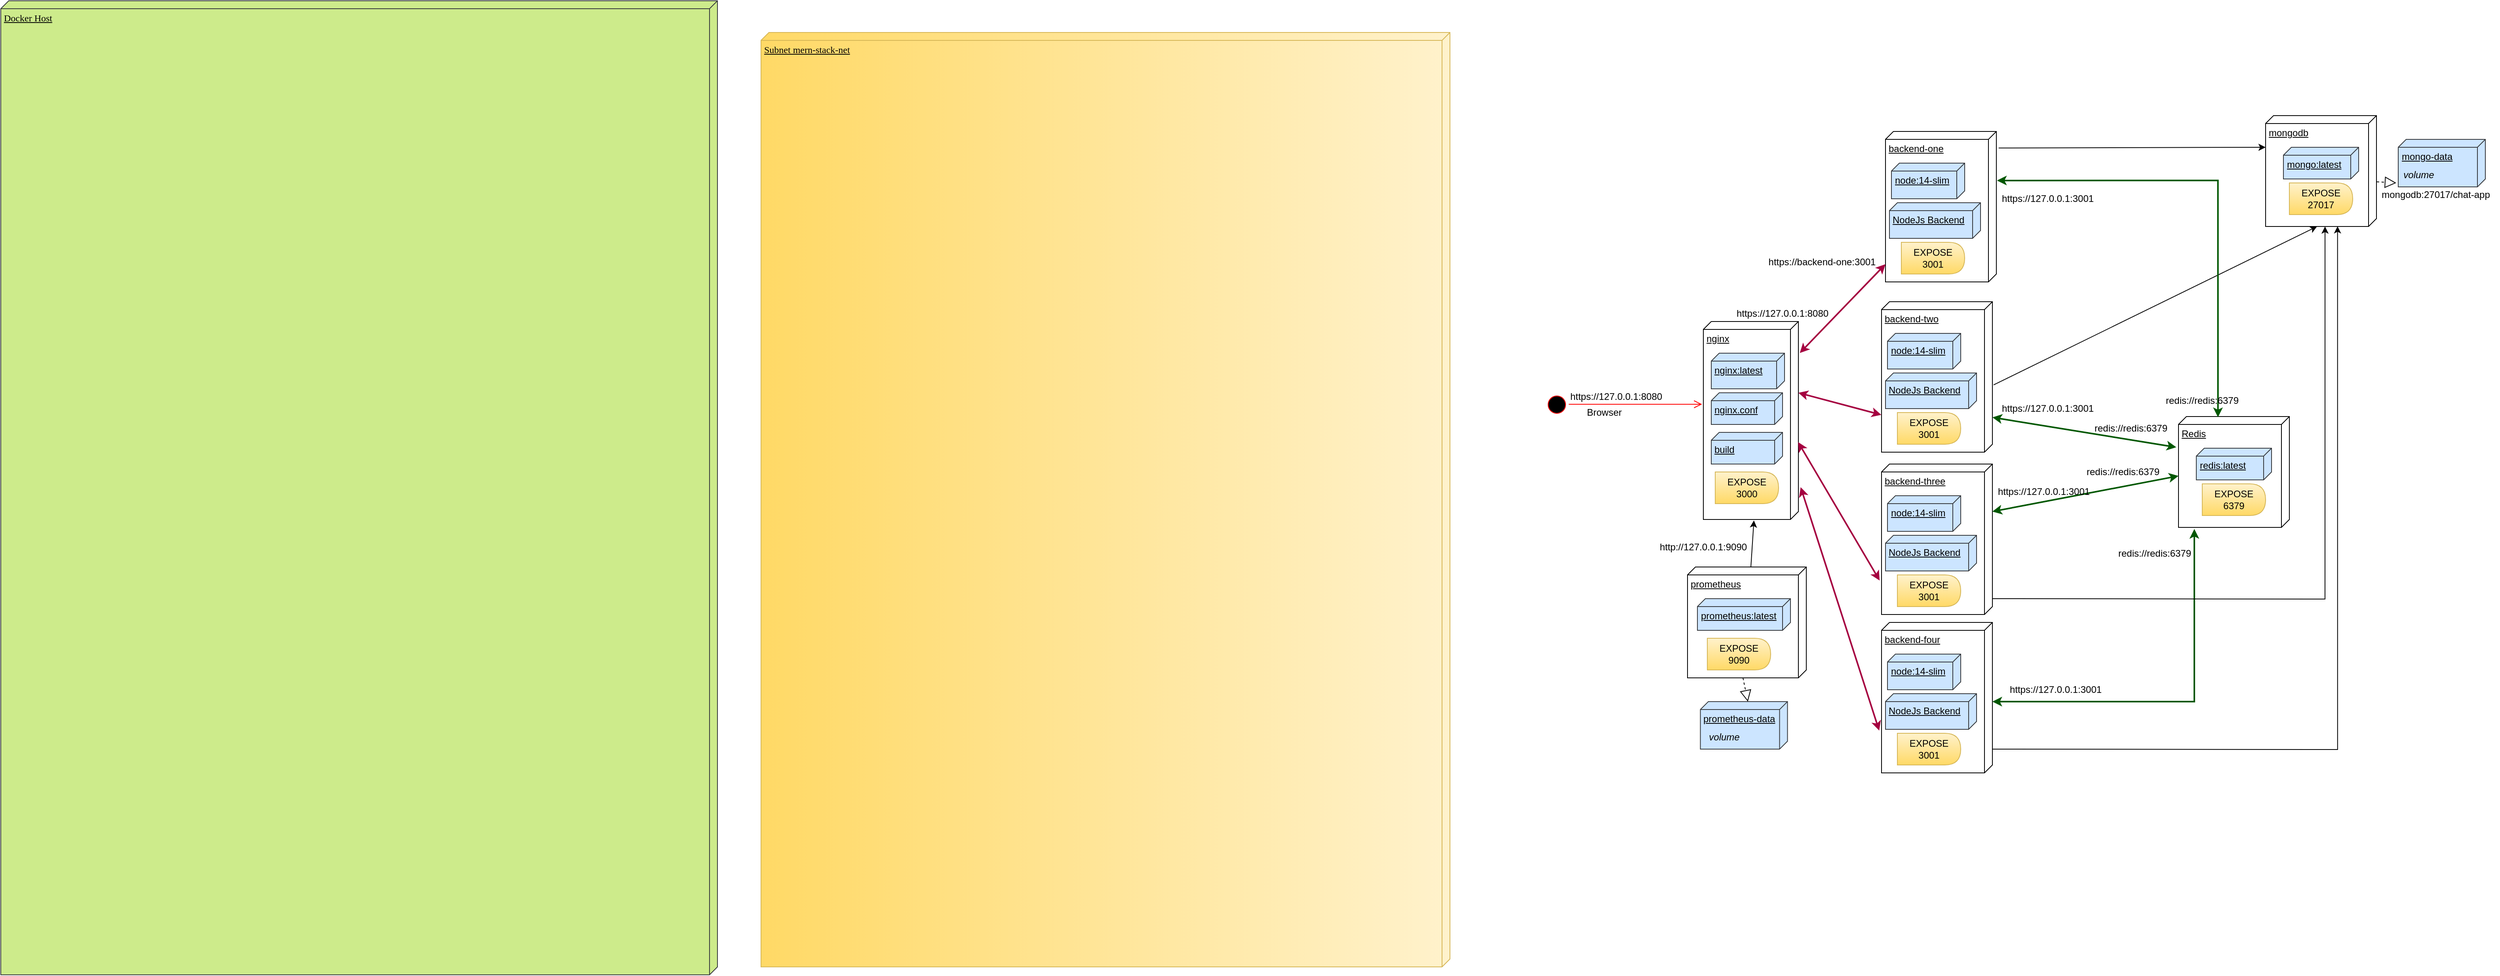 <mxfile version="20.7.4" type="github">
  <diagram name="Page-1" id="5f0bae14-7c28-e335-631c-24af17079c00">
    <mxGraphModel dx="3666" dy="1656" grid="1" gridSize="10" guides="1" tooltips="1" connect="1" arrows="1" fold="1" page="1" pageScale="1" pageWidth="1100" pageHeight="850" background="none" math="0" shadow="0">
      <root>
        <mxCell id="0" />
        <mxCell id="1" parent="0" />
        <mxCell id="39150e848f15840c-1" value="Docker Host" style="verticalAlign=top;align=left;spacingTop=8;spacingLeft=2;spacingRight=12;shape=cube;size=10;direction=south;fontStyle=4;html=1;rounded=0;shadow=0;comic=0;labelBackgroundColor=none;strokeWidth=1;fontFamily=Verdana;fontSize=12;fillColor=#cdeb8b;strokeColor=#36393d;" parent="1" vertex="1">
          <mxGeometry x="-1990" y="-305" width="905" height="1230" as="geometry" />
        </mxCell>
        <mxCell id="spupHWkrMuhrxoyX3Kec-63" value="Subnet mern-stack-net" style="verticalAlign=top;align=left;spacingTop=8;spacingLeft=2;spacingRight=12;shape=cube;size=10;direction=south;fontStyle=4;html=1;rounded=0;shadow=0;comic=0;labelBackgroundColor=none;strokeWidth=1;fontFamily=Verdana;fontSize=12;fillColor=#fff2cc;strokeColor=#d6b656;gradientColor=#ffd966;" parent="1" vertex="1">
          <mxGeometry x="-1030" y="-265" width="870" height="1180" as="geometry" />
        </mxCell>
        <mxCell id="spupHWkrMuhrxoyX3Kec-8" value="prometheus" style="verticalAlign=top;align=left;spacingTop=8;spacingLeft=2;spacingRight=12;shape=cube;size=10;direction=south;fontStyle=4;html=1;" parent="1" vertex="1">
          <mxGeometry x="140" y="410" width="150" height="140" as="geometry" />
        </mxCell>
        <mxCell id="spupHWkrMuhrxoyX3Kec-10" value="backend-one" style="verticalAlign=top;align=left;spacingTop=8;spacingLeft=2;spacingRight=12;shape=cube;size=10;direction=south;fontStyle=4;html=1;" parent="1" vertex="1">
          <mxGeometry x="390" y="-140" width="140" height="190" as="geometry" />
        </mxCell>
        <mxCell id="spupHWkrMuhrxoyX3Kec-11" value="nginx" style="verticalAlign=top;align=left;spacingTop=8;spacingLeft=2;spacingRight=12;shape=cube;size=10;direction=south;fontStyle=4;html=1;" parent="1" vertex="1">
          <mxGeometry x="160" y="100" width="120" height="250" as="geometry" />
        </mxCell>
        <mxCell id="spupHWkrMuhrxoyX3Kec-16" value="node:14-slim" style="verticalAlign=top;align=left;spacingTop=8;spacingLeft=2;spacingRight=12;shape=cube;size=10;direction=south;fontStyle=4;html=1;fillColor=#cce5ff;strokeColor=#36393d;" parent="1" vertex="1">
          <mxGeometry x="397.5" y="-100" width="92.5" height="45" as="geometry" />
        </mxCell>
        <mxCell id="spupHWkrMuhrxoyX3Kec-17" value="prometheus:latest" style="verticalAlign=top;align=left;spacingTop=8;spacingLeft=2;spacingRight=12;shape=cube;size=10;direction=south;fontStyle=4;html=1;fillColor=#cce5ff;strokeColor=#36393d;" parent="1" vertex="1">
          <mxGeometry x="152.5" y="450" width="117.5" height="40" as="geometry" />
        </mxCell>
        <mxCell id="spupHWkrMuhrxoyX3Kec-26" value="prometheus-data" style="verticalAlign=top;align=left;spacingTop=8;spacingLeft=2;spacingRight=12;shape=cube;size=10;direction=south;fontStyle=4;html=1;fillColor=#cce5ff;strokeColor=#36393d;" parent="1" vertex="1">
          <mxGeometry x="156.25" y="580" width="110" height="60" as="geometry" />
        </mxCell>
        <mxCell id="spupHWkrMuhrxoyX3Kec-27" value="&lt;i&gt;volume&lt;/i&gt;" style="text;html=1;resizable=0;autosize=1;align=center;verticalAlign=middle;points=[];fillColor=none;strokeColor=none;rounded=0;" parent="1" vertex="1">
          <mxGeometry x="156.25" y="610" width="60" height="30" as="geometry" />
        </mxCell>
        <mxCell id="spupHWkrMuhrxoyX3Kec-31" value="NodeJs Backend" style="verticalAlign=top;align=left;spacingTop=8;spacingLeft=2;spacingRight=12;shape=cube;size=10;direction=south;fontStyle=4;html=1;fillColor=#cce5ff;strokeColor=#36393d;" parent="1" vertex="1">
          <mxGeometry x="395" y="-50" width="115" height="45" as="geometry" />
        </mxCell>
        <mxCell id="spupHWkrMuhrxoyX3Kec-32" value="nginx:latest" style="verticalAlign=top;align=left;spacingTop=8;spacingLeft=2;spacingRight=12;shape=cube;size=10;direction=south;fontStyle=4;html=1;fillColor=#cce5ff;strokeColor=#36393d;" parent="1" vertex="1">
          <mxGeometry x="170" y="140" width="92.5" height="45" as="geometry" />
        </mxCell>
        <mxCell id="spupHWkrMuhrxoyX3Kec-33" value="nginx.conf" style="verticalAlign=top;align=left;spacingTop=8;spacingLeft=2;spacingRight=12;shape=cube;size=10;direction=south;fontStyle=4;html=1;fillColor=#cce5ff;strokeColor=#36393d;" parent="1" vertex="1">
          <mxGeometry x="170" y="190" width="90" height="40" as="geometry" />
        </mxCell>
        <mxCell id="spupHWkrMuhrxoyX3Kec-35" value="EXPOSE&lt;br&gt;3000" style="shape=delay;whiteSpace=wrap;html=1;gradientDirection=south;fillColor=#fff2cc;gradientColor=#ffd966;strokeColor=#d6b656;" parent="1" vertex="1">
          <mxGeometry x="175" y="290" width="80" height="40" as="geometry" />
        </mxCell>
        <mxCell id="spupHWkrMuhrxoyX3Kec-36" value="EXPOSE&lt;br&gt;3001" style="shape=delay;whiteSpace=wrap;html=1;gradientDirection=south;fillColor=#fff2cc;gradientColor=#ffd966;strokeColor=#d6b656;" parent="1" vertex="1">
          <mxGeometry x="410" width="80" height="40" as="geometry" />
        </mxCell>
        <mxCell id="spupHWkrMuhrxoyX3Kec-38" value="EXPOSE&lt;br&gt;9090" style="shape=delay;whiteSpace=wrap;html=1;gradientDirection=south;fillColor=#fff2cc;gradientColor=#ffd966;strokeColor=#d6b656;" parent="1" vertex="1">
          <mxGeometry x="165" y="500" width="80" height="40" as="geometry" />
        </mxCell>
        <mxCell id="spupHWkrMuhrxoyX3Kec-43" value="" style="endArrow=block;dashed=1;endFill=0;endSize=12;html=1;rounded=0;entryX=0;entryY=0;entryDx=0;entryDy=50;entryPerimeter=0;exitX=0;exitY=0;exitDx=140;exitDy=80;exitPerimeter=0;" parent="1" source="spupHWkrMuhrxoyX3Kec-8" target="spupHWkrMuhrxoyX3Kec-26" edge="1">
          <mxGeometry width="160" relative="1" as="geometry">
            <mxPoint x="300" y="440" as="sourcePoint" />
            <mxPoint x="460" y="440" as="targetPoint" />
          </mxGeometry>
        </mxCell>
        <mxCell id="spupHWkrMuhrxoyX3Kec-58" value="" style="endArrow=classic;html=1;rounded=0;exitX=0;exitY=0;exitDx=0;exitDy=70;exitPerimeter=0;entryX=1.005;entryY=0.468;entryDx=0;entryDy=0;entryPerimeter=0;" parent="1" source="spupHWkrMuhrxoyX3Kec-8" target="spupHWkrMuhrxoyX3Kec-11" edge="1">
          <mxGeometry width="50" height="50" relative="1" as="geometry">
            <mxPoint x="540" y="430" as="sourcePoint" />
            <mxPoint x="590" y="380" as="targetPoint" />
            <Array as="points" />
          </mxGeometry>
        </mxCell>
        <mxCell id="spupHWkrMuhrxoyX3Kec-65" value="" style="ellipse;html=1;shape=startState;fillColor=#000000;strokeColor=#ff0000;" parent="1" vertex="1">
          <mxGeometry x="-40" y="190" width="30" height="30" as="geometry" />
        </mxCell>
        <mxCell id="spupHWkrMuhrxoyX3Kec-66" value="" style="edgeStyle=orthogonalEdgeStyle;html=1;verticalAlign=bottom;endArrow=open;endSize=8;strokeColor=#ff0000;rounded=0;entryX=0.418;entryY=1.014;entryDx=0;entryDy=0;entryPerimeter=0;" parent="1" source="spupHWkrMuhrxoyX3Kec-65" target="spupHWkrMuhrxoyX3Kec-11" edge="1">
          <mxGeometry relative="1" as="geometry">
            <mxPoint x="55" y="355" as="targetPoint" />
            <Array as="points">
              <mxPoint x="100" y="205" />
            </Array>
          </mxGeometry>
        </mxCell>
        <mxCell id="spupHWkrMuhrxoyX3Kec-67" value="https://127.0.0.1:8080" style="text;html=1;strokeColor=none;fillColor=none;align=center;verticalAlign=middle;whiteSpace=wrap;rounded=0;" parent="1" vertex="1">
          <mxGeometry y="180" width="100" height="30" as="geometry" />
        </mxCell>
        <mxCell id="spupHWkrMuhrxoyX3Kec-68" value="Browser" style="text;html=1;strokeColor=none;fillColor=none;align=center;verticalAlign=middle;whiteSpace=wrap;rounded=0;" parent="1" vertex="1">
          <mxGeometry x="-20" y="200" width="110" height="30" as="geometry" />
        </mxCell>
        <mxCell id="30hsQ5U3SM2WqxcuwSYf-2" value="build" style="verticalAlign=top;align=left;spacingTop=8;spacingLeft=2;spacingRight=12;shape=cube;size=10;direction=south;fontStyle=4;html=1;fillColor=#cce5ff;strokeColor=#36393d;" parent="1" vertex="1">
          <mxGeometry x="170" y="240" width="90" height="40" as="geometry" />
        </mxCell>
        <mxCell id="30hsQ5U3SM2WqxcuwSYf-4" value="http://127.0.0.1:9090" style="text;html=1;strokeColor=none;fillColor=none;align=center;verticalAlign=middle;whiteSpace=wrap;rounded=0;" parent="1" vertex="1">
          <mxGeometry x="110" y="370" width="100" height="30" as="geometry" />
        </mxCell>
        <mxCell id="30hsQ5U3SM2WqxcuwSYf-29" value="" style="endArrow=classic;startArrow=classic;html=1;rounded=0;exitX=0.837;exitY=-0.024;exitDx=0;exitDy=0;exitPerimeter=0;fillColor=#d80073;strokeColor=#A50040;strokeWidth=2;entryX=0.719;entryY=1.021;entryDx=0;entryDy=0;entryPerimeter=0;" parent="1" source="spupHWkrMuhrxoyX3Kec-11" target="30hsQ5U3SM2WqxcuwSYf-46" edge="1">
          <mxGeometry width="50" height="50" relative="1" as="geometry">
            <mxPoint x="330" y="450" as="sourcePoint" />
            <mxPoint x="390" y="570" as="targetPoint" />
          </mxGeometry>
        </mxCell>
        <mxCell id="30hsQ5U3SM2WqxcuwSYf-30" value="" style="endArrow=classic;startArrow=classic;html=1;rounded=0;entryX=0.774;entryY=1.017;entryDx=0;entryDy=0;exitX=0.609;exitY=0.003;exitDx=0;exitDy=0;exitPerimeter=0;fillColor=#d80073;strokeColor=#A50040;strokeWidth=2;entryPerimeter=0;" parent="1" source="spupHWkrMuhrxoyX3Kec-11" target="30hsQ5U3SM2WqxcuwSYf-61" edge="1">
          <mxGeometry width="50" height="50" relative="1" as="geometry">
            <mxPoint x="280" y="250" as="sourcePoint" />
            <mxPoint x="460" y="380" as="targetPoint" />
          </mxGeometry>
        </mxCell>
        <mxCell id="30hsQ5U3SM2WqxcuwSYf-31" value="" style="endArrow=classic;startArrow=classic;html=1;rounded=0;entryX=0.752;entryY=1.002;entryDx=0;entryDy=0;entryPerimeter=0;fillColor=#d80073;strokeColor=#A50040;strokeWidth=2;" parent="1" target="30hsQ5U3SM2WqxcuwSYf-34" edge="1">
          <mxGeometry width="50" height="50" relative="1" as="geometry">
            <mxPoint x="280" y="190" as="sourcePoint" />
            <mxPoint x="460" y="182.5" as="targetPoint" />
          </mxGeometry>
        </mxCell>
        <mxCell id="30hsQ5U3SM2WqxcuwSYf-32" value="" style="endArrow=classic;startArrow=classic;html=1;rounded=0;exitX=0.159;exitY=-0.015;exitDx=0;exitDy=0;exitPerimeter=0;fillColor=#d80073;strokeColor=#A50040;strokeWidth=2;" parent="1" source="spupHWkrMuhrxoyX3Kec-11" target="spupHWkrMuhrxoyX3Kec-10" edge="1">
          <mxGeometry width="50" height="50" relative="1" as="geometry">
            <mxPoint x="281.8" y="-120" as="sourcePoint" />
            <mxPoint x="460" y="-18.75" as="targetPoint" />
          </mxGeometry>
        </mxCell>
        <mxCell id="30hsQ5U3SM2WqxcuwSYf-33" value="mongodb" style="verticalAlign=top;align=left;spacingTop=8;spacingLeft=2;spacingRight=12;shape=cube;size=10;direction=south;fontStyle=4;html=1;" parent="1" vertex="1">
          <mxGeometry x="870" y="-160" width="140" height="140" as="geometry" />
        </mxCell>
        <mxCell id="30hsQ5U3SM2WqxcuwSYf-34" value="backend-two" style="verticalAlign=top;align=left;spacingTop=8;spacingLeft=2;spacingRight=12;shape=cube;size=10;direction=south;fontStyle=4;html=1;" parent="1" vertex="1">
          <mxGeometry x="385" y="75" width="140" height="190" as="geometry" />
        </mxCell>
        <mxCell id="30hsQ5U3SM2WqxcuwSYf-35" value="node:14-slim" style="verticalAlign=top;align=left;spacingTop=8;spacingLeft=2;spacingRight=12;shape=cube;size=10;direction=south;fontStyle=4;html=1;fillColor=#cce5ff;strokeColor=#36393d;" parent="1" vertex="1">
          <mxGeometry x="392.5" y="115" width="92.5" height="45" as="geometry" />
        </mxCell>
        <mxCell id="30hsQ5U3SM2WqxcuwSYf-36" value="mongo:latest" style="verticalAlign=top;align=left;spacingTop=8;spacingLeft=2;spacingRight=12;shape=cube;size=10;direction=south;fontStyle=4;html=1;fillColor=#cce5ff;strokeColor=#36393d;" parent="1" vertex="1">
          <mxGeometry x="892.5" y="-120" width="95" height="40" as="geometry" />
        </mxCell>
        <mxCell id="30hsQ5U3SM2WqxcuwSYf-37" value="mongo-data" style="verticalAlign=top;align=left;spacingTop=8;spacingLeft=2;spacingRight=12;shape=cube;size=10;direction=south;fontStyle=4;html=1;fillColor=#cce5ff;strokeColor=#36393d;" parent="1" vertex="1">
          <mxGeometry x="1037.5" y="-130" width="110" height="60" as="geometry" />
        </mxCell>
        <mxCell id="30hsQ5U3SM2WqxcuwSYf-38" value="&lt;i&gt;volume&lt;/i&gt;" style="text;html=1;resizable=0;autosize=1;align=center;verticalAlign=middle;points=[];fillColor=none;strokeColor=none;rounded=0;" parent="1" vertex="1">
          <mxGeometry x="1032.5" y="-100" width="60" height="30" as="geometry" />
        </mxCell>
        <mxCell id="30hsQ5U3SM2WqxcuwSYf-39" value="NodeJs Backend" style="verticalAlign=top;align=left;spacingTop=8;spacingLeft=2;spacingRight=12;shape=cube;size=10;direction=south;fontStyle=4;html=1;fillColor=#cce5ff;strokeColor=#36393d;" parent="1" vertex="1">
          <mxGeometry x="390" y="165" width="115" height="45" as="geometry" />
        </mxCell>
        <mxCell id="30hsQ5U3SM2WqxcuwSYf-40" value="EXPOSE&lt;br&gt;3001" style="shape=delay;whiteSpace=wrap;html=1;gradientDirection=south;fillColor=#fff2cc;gradientColor=#ffd966;strokeColor=#d6b656;" parent="1" vertex="1">
          <mxGeometry x="405" y="215" width="80" height="40" as="geometry" />
        </mxCell>
        <mxCell id="30hsQ5U3SM2WqxcuwSYf-41" value="EXPOSE&lt;br&gt;27017" style="shape=delay;whiteSpace=wrap;html=1;gradientDirection=south;fillColor=#fff2cc;gradientColor=#ffd966;strokeColor=#d6b656;" parent="1" vertex="1">
          <mxGeometry x="900" y="-75" width="80" height="40" as="geometry" />
        </mxCell>
        <mxCell id="30hsQ5U3SM2WqxcuwSYf-42" value="" style="endArrow=block;dashed=1;endFill=0;endSize=12;html=1;rounded=0;exitX=0.597;exitY=-0.003;exitDx=0;exitDy=0;exitPerimeter=0;" parent="1" source="30hsQ5U3SM2WqxcuwSYf-33" edge="1">
          <mxGeometry width="160" relative="1" as="geometry">
            <mxPoint x="1275" as="sourcePoint" />
            <mxPoint x="1035" y="-75" as="targetPoint" />
          </mxGeometry>
        </mxCell>
        <mxCell id="30hsQ5U3SM2WqxcuwSYf-43" value="mongodb:27017/chat-app" style="text;html=1;strokeColor=none;fillColor=none;align=center;verticalAlign=middle;whiteSpace=wrap;rounded=0;" parent="1" vertex="1">
          <mxGeometry x="1005" y="-75" width="160" height="30" as="geometry" />
        </mxCell>
        <mxCell id="30hsQ5U3SM2WqxcuwSYf-44" value="" style="endArrow=classic;html=1;rounded=0;entryX=0;entryY=0;entryDx=140;entryDy=75;entryPerimeter=0;exitX=0.553;exitY=-0.011;exitDx=0;exitDy=0;exitPerimeter=0;" parent="1" source="30hsQ5U3SM2WqxcuwSYf-34" target="30hsQ5U3SM2WqxcuwSYf-33" edge="1">
          <mxGeometry width="50" height="50" relative="1" as="geometry">
            <mxPoint x="580" y="155" as="sourcePoint" />
            <mxPoint x="604.98" y="611" as="targetPoint" />
            <Array as="points" />
          </mxGeometry>
        </mxCell>
        <mxCell id="30hsQ5U3SM2WqxcuwSYf-46" value="backend-four" style="verticalAlign=top;align=left;spacingTop=8;spacingLeft=2;spacingRight=12;shape=cube;size=10;direction=south;fontStyle=4;html=1;" parent="1" vertex="1">
          <mxGeometry x="385" y="480" width="140" height="190" as="geometry" />
        </mxCell>
        <mxCell id="30hsQ5U3SM2WqxcuwSYf-47" value="node:14-slim" style="verticalAlign=top;align=left;spacingTop=8;spacingLeft=2;spacingRight=12;shape=cube;size=10;direction=south;fontStyle=4;html=1;fillColor=#cce5ff;strokeColor=#36393d;" parent="1" vertex="1">
          <mxGeometry x="392.5" y="520" width="92.5" height="45" as="geometry" />
        </mxCell>
        <mxCell id="30hsQ5U3SM2WqxcuwSYf-51" value="NodeJs Backend" style="verticalAlign=top;align=left;spacingTop=8;spacingLeft=2;spacingRight=12;shape=cube;size=10;direction=south;fontStyle=4;html=1;fillColor=#cce5ff;strokeColor=#36393d;" parent="1" vertex="1">
          <mxGeometry x="390" y="570" width="115" height="45" as="geometry" />
        </mxCell>
        <mxCell id="30hsQ5U3SM2WqxcuwSYf-52" value="EXPOSE&lt;br&gt;3001" style="shape=delay;whiteSpace=wrap;html=1;gradientDirection=south;fillColor=#fff2cc;gradientColor=#ffd966;strokeColor=#d6b656;" parent="1" vertex="1">
          <mxGeometry x="405" y="620" width="80" height="40" as="geometry" />
        </mxCell>
        <mxCell id="30hsQ5U3SM2WqxcuwSYf-61" value="backend-three" style="verticalAlign=top;align=left;spacingTop=8;spacingLeft=2;spacingRight=12;shape=cube;size=10;direction=south;fontStyle=4;html=1;" parent="1" vertex="1">
          <mxGeometry x="385" y="280" width="140" height="190" as="geometry" />
        </mxCell>
        <mxCell id="30hsQ5U3SM2WqxcuwSYf-62" value="node:14-slim" style="verticalAlign=top;align=left;spacingTop=8;spacingLeft=2;spacingRight=12;shape=cube;size=10;direction=south;fontStyle=4;html=1;fillColor=#cce5ff;strokeColor=#36393d;" parent="1" vertex="1">
          <mxGeometry x="392.5" y="320" width="92.5" height="45" as="geometry" />
        </mxCell>
        <mxCell id="30hsQ5U3SM2WqxcuwSYf-66" value="NodeJs Backend" style="verticalAlign=top;align=left;spacingTop=8;spacingLeft=2;spacingRight=12;shape=cube;size=10;direction=south;fontStyle=4;html=1;fillColor=#cce5ff;strokeColor=#36393d;" parent="1" vertex="1">
          <mxGeometry x="390" y="370" width="115" height="45" as="geometry" />
        </mxCell>
        <mxCell id="30hsQ5U3SM2WqxcuwSYf-67" value="EXPOSE&lt;br&gt;3001" style="shape=delay;whiteSpace=wrap;html=1;gradientDirection=south;fillColor=#fff2cc;gradientColor=#ffd966;strokeColor=#d6b656;" parent="1" vertex="1">
          <mxGeometry x="405" y="420" width="80" height="40" as="geometry" />
        </mxCell>
        <mxCell id="30hsQ5U3SM2WqxcuwSYf-74" value="Redis" style="verticalAlign=top;align=left;spacingTop=8;spacingLeft=2;spacingRight=12;shape=cube;size=10;direction=south;fontStyle=4;html=1;" parent="1" vertex="1">
          <mxGeometry x="760" y="220" width="140" height="140" as="geometry" />
        </mxCell>
        <mxCell id="30hsQ5U3SM2WqxcuwSYf-75" value="redis:latest" style="verticalAlign=top;align=left;spacingTop=8;spacingLeft=2;spacingRight=12;shape=cube;size=10;direction=south;fontStyle=4;html=1;fillColor=#cce5ff;strokeColor=#36393d;" parent="1" vertex="1">
          <mxGeometry x="782.5" y="260" width="95" height="40" as="geometry" />
        </mxCell>
        <mxCell id="30hsQ5U3SM2WqxcuwSYf-76" value="EXPOSE&lt;br&gt;6379" style="shape=delay;whiteSpace=wrap;html=1;gradientDirection=south;fillColor=#fff2cc;gradientColor=#ffd966;strokeColor=#d6b656;" parent="1" vertex="1">
          <mxGeometry x="790" y="305" width="80" height="40" as="geometry" />
        </mxCell>
        <mxCell id="30hsQ5U3SM2WqxcuwSYf-77" value="" style="endArrow=classic;startArrow=classic;html=1;rounded=0;fillColor=#008a00;strokeColor=#005700;strokeWidth=2;entryX=0.277;entryY=1.02;entryDx=0;entryDy=0;entryPerimeter=0;" parent="1" edge="1" target="30hsQ5U3SM2WqxcuwSYf-74">
          <mxGeometry width="50" height="50" relative="1" as="geometry">
            <mxPoint x="525" y="221.06" as="sourcePoint" />
            <mxPoint x="800" y="260" as="targetPoint" />
          </mxGeometry>
        </mxCell>
        <mxCell id="30hsQ5U3SM2WqxcuwSYf-78" value="" style="endArrow=classic;startArrow=classic;html=1;rounded=0;entryX=0;entryY=0;entryDx=75;entryDy=140;entryPerimeter=0;fillColor=#008a00;strokeColor=#005700;strokeWidth=2;" parent="1" target="30hsQ5U3SM2WqxcuwSYf-74" edge="1">
          <mxGeometry width="50" height="50" relative="1" as="geometry">
            <mxPoint x="525" y="340.0" as="sourcePoint" />
            <mxPoint x="877.62" y="391.22" as="targetPoint" />
          </mxGeometry>
        </mxCell>
        <mxCell id="30hsQ5U3SM2WqxcuwSYf-79" value="" style="endArrow=classic;startArrow=classic;html=1;rounded=0;fillColor=#008a00;strokeColor=#005700;strokeWidth=2;edgeStyle=orthogonalEdgeStyle;exitX=0;exitY=1;exitDx=0;exitDy=0;" parent="1" edge="1" source="30hsQ5U3SM2WqxcuwSYf-84">
          <mxGeometry width="50" height="50" relative="1" as="geometry">
            <mxPoint x="485" y="580" as="sourcePoint" />
            <mxPoint x="780" y="362" as="targetPoint" />
            <Array as="points">
              <mxPoint x="780" y="580" />
              <mxPoint x="780" y="362" />
            </Array>
          </mxGeometry>
        </mxCell>
        <mxCell id="30hsQ5U3SM2WqxcuwSYf-80" value="" style="endArrow=classic;startArrow=classic;html=1;rounded=0;fillColor=#008a00;strokeColor=#005700;strokeWidth=2;edgeStyle=orthogonalEdgeStyle;entryX=0.624;entryY=1.195;entryDx=0;entryDy=0;entryPerimeter=0;exitX=0.326;exitY=-0.006;exitDx=0;exitDy=0;exitPerimeter=0;" parent="1" target="30hsQ5U3SM2WqxcuwSYf-85" edge="1" source="spupHWkrMuhrxoyX3Kec-10">
          <mxGeometry width="50" height="50" relative="1" as="geometry">
            <mxPoint x="420" y="-62.38" as="sourcePoint" />
            <mxPoint x="895.78" y="-350.0" as="targetPoint" />
            <Array as="points">
              <mxPoint x="810" y="-78" />
            </Array>
          </mxGeometry>
        </mxCell>
        <mxCell id="30hsQ5U3SM2WqxcuwSYf-81" value="https://127.0.0.1:3001" style="text;html=1;strokeColor=none;fillColor=none;align=center;verticalAlign=middle;whiteSpace=wrap;rounded=0;" parent="1" vertex="1">
          <mxGeometry x="515" y="-70" width="160" height="30" as="geometry" />
        </mxCell>
        <mxCell id="30hsQ5U3SM2WqxcuwSYf-82" value="https://127.0.0.1:3001" style="text;html=1;strokeColor=none;fillColor=none;align=center;verticalAlign=middle;whiteSpace=wrap;rounded=0;" parent="1" vertex="1">
          <mxGeometry x="515" y="195" width="160" height="30" as="geometry" />
        </mxCell>
        <mxCell id="30hsQ5U3SM2WqxcuwSYf-83" value="https://127.0.0.1:3001" style="text;html=1;strokeColor=none;fillColor=none;align=center;verticalAlign=middle;whiteSpace=wrap;rounded=0;" parent="1" vertex="1">
          <mxGeometry x="510" y="300" width="160" height="30" as="geometry" />
        </mxCell>
        <mxCell id="30hsQ5U3SM2WqxcuwSYf-84" value="https://127.0.0.1:3001" style="text;html=1;strokeColor=none;fillColor=none;align=center;verticalAlign=middle;whiteSpace=wrap;rounded=0;" parent="1" vertex="1">
          <mxGeometry x="525" y="550" width="160" height="30" as="geometry" />
        </mxCell>
        <mxCell id="30hsQ5U3SM2WqxcuwSYf-85" value="redis://redis:6379" style="text;html=1;strokeColor=none;fillColor=none;align=center;verticalAlign=middle;whiteSpace=wrap;rounded=0;" parent="1" vertex="1">
          <mxGeometry x="710" y="185" width="160" height="30" as="geometry" />
        </mxCell>
        <mxCell id="30hsQ5U3SM2WqxcuwSYf-86" value="redis://redis:6379" style="text;html=1;strokeColor=none;fillColor=none;align=center;verticalAlign=middle;whiteSpace=wrap;rounded=0;" parent="1" vertex="1">
          <mxGeometry x="620" y="220" width="160" height="30" as="geometry" />
        </mxCell>
        <mxCell id="30hsQ5U3SM2WqxcuwSYf-87" value="redis://redis:6379" style="text;html=1;strokeColor=none;fillColor=none;align=center;verticalAlign=middle;whiteSpace=wrap;rounded=0;" parent="1" vertex="1">
          <mxGeometry x="610" y="275" width="160" height="30" as="geometry" />
        </mxCell>
        <mxCell id="30hsQ5U3SM2WqxcuwSYf-88" value="redis://redis:6379" style="text;html=1;strokeColor=none;fillColor=none;align=center;verticalAlign=middle;whiteSpace=wrap;rounded=0;" parent="1" vertex="1">
          <mxGeometry x="650" y="377.5" width="160" height="30" as="geometry" />
        </mxCell>
        <mxCell id="mRhRw2KMWPlhp7QGhaqc-1" value="" style="endArrow=classic;html=1;rounded=0;exitX=0.11;exitY=-0.021;exitDx=0;exitDy=0;exitPerimeter=0;" edge="1" parent="1" source="spupHWkrMuhrxoyX3Kec-10">
          <mxGeometry width="50" height="50" relative="1" as="geometry">
            <mxPoint x="530" y="-109.93" as="sourcePoint" />
            <mxPoint x="870" y="-120" as="targetPoint" />
            <Array as="points" />
          </mxGeometry>
        </mxCell>
        <mxCell id="mRhRw2KMWPlhp7QGhaqc-2" value="" style="endArrow=classic;html=1;rounded=0;exitX=0.553;exitY=-0.011;exitDx=0;exitDy=0;exitPerimeter=0;edgeStyle=orthogonalEdgeStyle;entryX=0.998;entryY=0.351;entryDx=0;entryDy=0;entryPerimeter=0;" edge="1" parent="1" target="30hsQ5U3SM2WqxcuwSYf-33">
          <mxGeometry width="50" height="50" relative="1" as="geometry">
            <mxPoint x="525" y="640.0" as="sourcePoint" />
            <mxPoint x="970" y="630" as="targetPoint" />
          </mxGeometry>
        </mxCell>
        <mxCell id="mRhRw2KMWPlhp7QGhaqc-3" value="" style="endArrow=classic;html=1;rounded=0;exitX=0.553;exitY=-0.011;exitDx=0;exitDy=0;exitPerimeter=0;edgeStyle=orthogonalEdgeStyle;entryX=1;entryY=0.464;entryDx=0;entryDy=0;entryPerimeter=0;" edge="1" parent="1" target="30hsQ5U3SM2WqxcuwSYf-33">
          <mxGeometry width="50" height="50" relative="1" as="geometry">
            <mxPoint x="525" y="450.0" as="sourcePoint" />
            <mxPoint x="990.86" y="-230.28" as="targetPoint" />
          </mxGeometry>
        </mxCell>
        <mxCell id="mRhRw2KMWPlhp7QGhaqc-5" value="https://backend-one:3001" style="text;html=1;strokeColor=none;fillColor=none;align=center;verticalAlign=middle;whiteSpace=wrap;rounded=0;" vertex="1" parent="1">
          <mxGeometry x="230" y="10" width="160" height="30" as="geometry" />
        </mxCell>
        <mxCell id="mRhRw2KMWPlhp7QGhaqc-7" value="https://127.0.0.1:8080" style="text;html=1;strokeColor=none;fillColor=none;align=center;verticalAlign=middle;whiteSpace=wrap;rounded=0;" vertex="1" parent="1">
          <mxGeometry x="180" y="75" width="160" height="30" as="geometry" />
        </mxCell>
      </root>
    </mxGraphModel>
  </diagram>
</mxfile>
